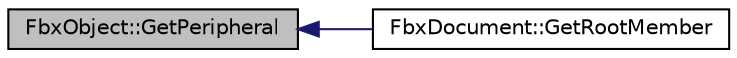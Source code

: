 digraph "FbxObject::GetPeripheral"
{
  edge [fontname="Helvetica",fontsize="10",labelfontname="Helvetica",labelfontsize="10"];
  node [fontname="Helvetica",fontsize="10",shape=record];
  rankdir="LR";
  Node222 [label="FbxObject::GetPeripheral",height=0.2,width=0.4,color="black", fillcolor="grey75", style="filled", fontcolor="black"];
  Node222 -> Node223 [dir="back",color="midnightblue",fontsize="10",style="solid",fontname="Helvetica"];
  Node223 [label="FbxDocument::GetRootMember",height=0.2,width=0.4,color="black", fillcolor="white", style="filled",URL="$class_fbx_document.html#a47286996a0ae5e3e86d561e155f5f37b"];
}
